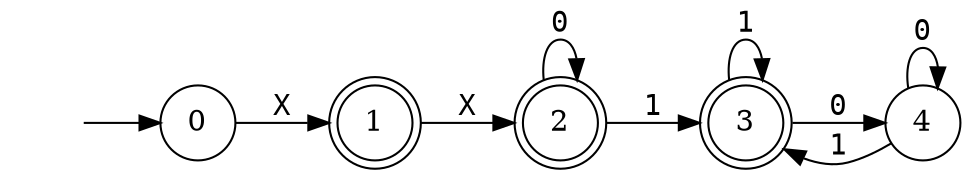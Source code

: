 digraph MONA_DFA {
 rankdir = LR;
 center = true;
 size = "7.5,10.5";
 edge [fontname = Courier];
 node [height = .5, width = .5];
 node [shape = doublecircle]; 1; 2; 3;
 node [shape = circle]; 0; 4;
 node [shape = box];
 init [shape = plaintext, label = ""];
 init -> 0;
 0 -> 1 [label="X"];
 1 -> 2 [label="X"];
 2 -> 2 [label="0"];
 2 -> 3 [label="1"];
 3 -> 3 [label="1"];
 3 -> 4 [label="0"];
 4 -> 3 [label="1"];
 4 -> 4 [label="0"];
}
